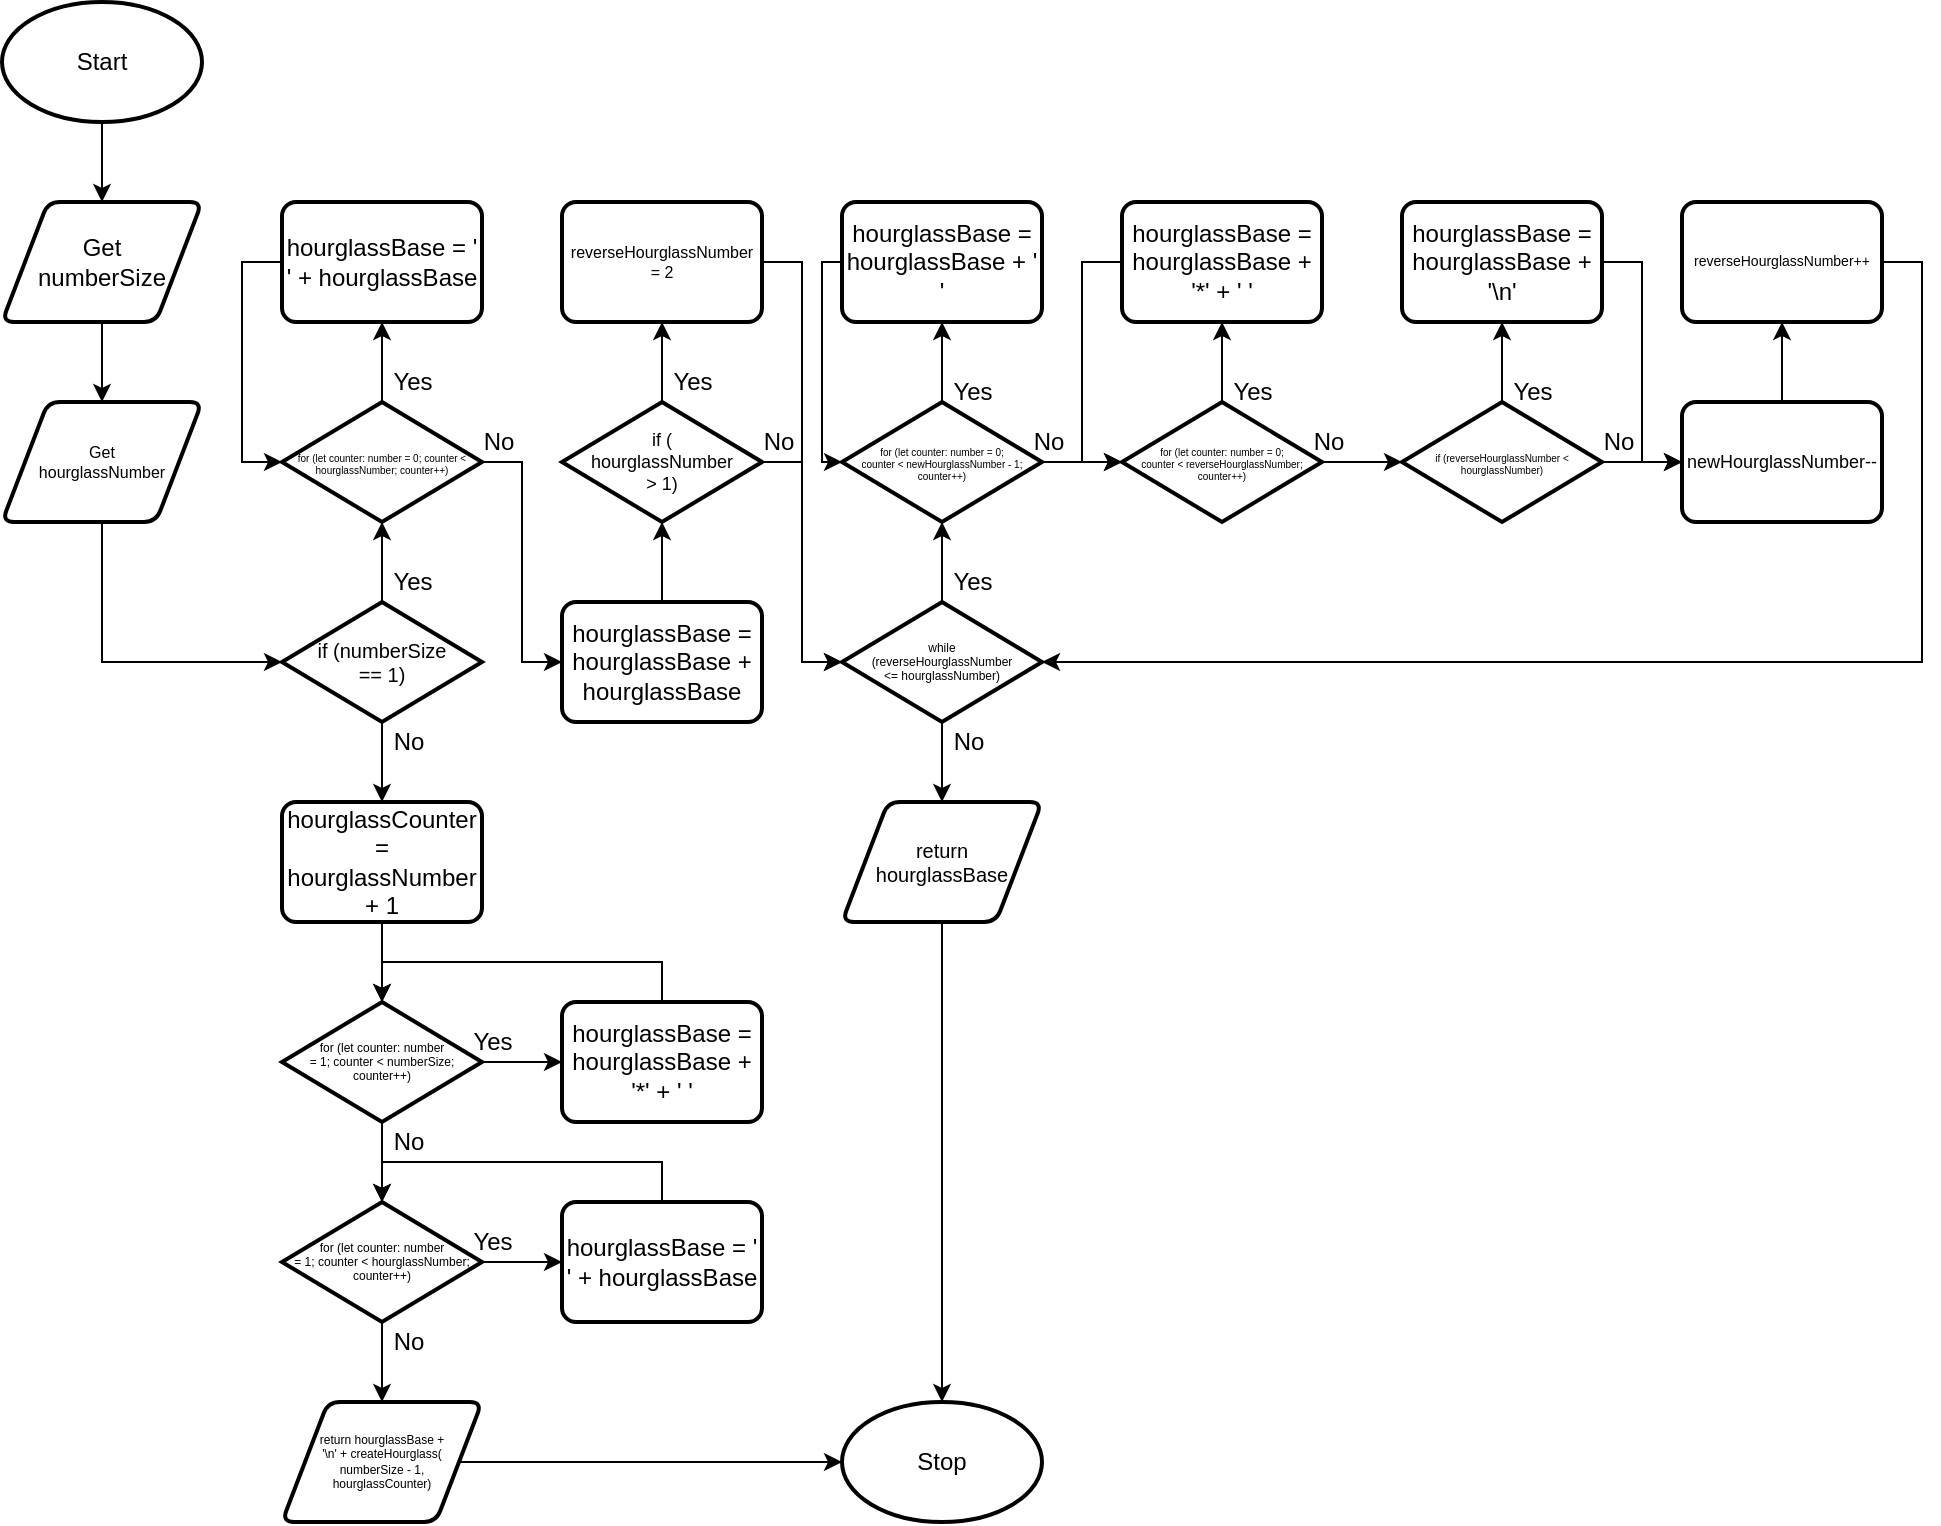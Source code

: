 <mxfile>
    <diagram id="78JTrL_os_hmT6aDL0bj" name="Page-1">
        <mxGraphModel dx="238" dy="208" grid="1" gridSize="5" guides="1" tooltips="1" connect="1" arrows="1" fold="1" page="1" pageScale="1" pageWidth="850" pageHeight="1100" math="0" shadow="0">
            <root>
                <mxCell id="0"/>
                <mxCell id="1" parent="0"/>
                <mxCell id="7" style="edgeStyle=orthogonalEdgeStyle;html=1;entryX=0.5;entryY=0;entryDx=0;entryDy=0;rounded=0;" edge="1" parent="1" source="2" target="6">
                    <mxGeometry relative="1" as="geometry"/>
                </mxCell>
                <mxCell id="2" value="Start" style="strokeWidth=2;html=1;shape=mxgraph.flowchart.start_1;whiteSpace=wrap;" vertex="1" parent="1">
                    <mxGeometry x="40" y="40" width="100" height="60" as="geometry"/>
                </mxCell>
                <mxCell id="3" value="Stop" style="strokeWidth=2;html=1;shape=mxgraph.flowchart.start_1;whiteSpace=wrap;" vertex="1" parent="1">
                    <mxGeometry x="460" y="740" width="100" height="60" as="geometry"/>
                </mxCell>
                <mxCell id="12" style="edgeStyle=orthogonalEdgeStyle;rounded=0;html=1;entryX=0.5;entryY=1;entryDx=0;entryDy=0;entryPerimeter=0;fontSize=5;" edge="1" parent="1" source="4" target="11">
                    <mxGeometry relative="1" as="geometry"/>
                </mxCell>
                <mxCell id="65" style="edgeStyle=orthogonalEdgeStyle;rounded=0;html=1;entryX=0.5;entryY=0;entryDx=0;entryDy=0;fontSize=10;" edge="1" parent="1" source="4" target="63">
                    <mxGeometry relative="1" as="geometry"/>
                </mxCell>
                <mxCell id="4" value="if (numberSize&lt;br style=&quot;font-size: 10px;&quot;&gt;== 1)" style="strokeWidth=2;html=1;shape=mxgraph.flowchart.decision;whiteSpace=wrap;fontSize=10;" vertex="1" parent="1">
                    <mxGeometry x="180" y="340" width="100" height="60" as="geometry"/>
                </mxCell>
                <mxCell id="17" style="edgeStyle=orthogonalEdgeStyle;rounded=0;html=1;entryX=0;entryY=0.5;entryDx=0;entryDy=0;entryPerimeter=0;fontSize=12;" edge="1" parent="1" source="5" target="11">
                    <mxGeometry relative="1" as="geometry">
                        <Array as="points">
                            <mxPoint x="160" y="170"/>
                            <mxPoint x="160" y="270"/>
                        </Array>
                    </mxGeometry>
                </mxCell>
                <mxCell id="5" value="hourglassBase = ' ' + hourglassBase" style="rounded=1;whiteSpace=wrap;html=1;absoluteArcSize=1;arcSize=14;strokeWidth=2;" vertex="1" parent="1">
                    <mxGeometry x="180" y="140" width="100" height="60" as="geometry"/>
                </mxCell>
                <mxCell id="9" style="edgeStyle=orthogonalEdgeStyle;rounded=0;html=1;entryX=0.5;entryY=0;entryDx=0;entryDy=0;fontSize=8;" edge="1" parent="1" source="6" target="8">
                    <mxGeometry relative="1" as="geometry"/>
                </mxCell>
                <mxCell id="6" value="Get&lt;br&gt;numberSize" style="shape=parallelogram;html=1;strokeWidth=2;perimeter=parallelogramPerimeter;whiteSpace=wrap;rounded=1;arcSize=12;size=0.23;" vertex="1" parent="1">
                    <mxGeometry x="40" y="140" width="100" height="60" as="geometry"/>
                </mxCell>
                <mxCell id="10" style="edgeStyle=orthogonalEdgeStyle;rounded=0;html=1;entryX=0;entryY=0.5;entryDx=0;entryDy=0;entryPerimeter=0;fontSize=10;" edge="1" parent="1" source="8" target="4">
                    <mxGeometry relative="1" as="geometry">
                        <Array as="points">
                            <mxPoint x="90" y="370"/>
                        </Array>
                    </mxGeometry>
                </mxCell>
                <mxCell id="8" value="Get&lt;br style=&quot;font-size: 8px;&quot;&gt;hourglassNumber" style="shape=parallelogram;html=1;strokeWidth=2;perimeter=parallelogramPerimeter;whiteSpace=wrap;rounded=1;arcSize=12;size=0.23;fontSize=8;" vertex="1" parent="1">
                    <mxGeometry x="40" y="240" width="100" height="60" as="geometry"/>
                </mxCell>
                <mxCell id="14" style="edgeStyle=orthogonalEdgeStyle;rounded=0;html=1;entryX=0.5;entryY=1;entryDx=0;entryDy=0;fontSize=12;" edge="1" parent="1" source="11" target="5">
                    <mxGeometry relative="1" as="geometry"/>
                </mxCell>
                <mxCell id="19" style="edgeStyle=orthogonalEdgeStyle;rounded=0;html=1;entryX=0;entryY=0.5;entryDx=0;entryDy=0;fontSize=12;" edge="1" parent="1" source="11" target="16">
                    <mxGeometry relative="1" as="geometry"/>
                </mxCell>
                <mxCell id="11" value="for (let counter: number = 0; counter &amp;lt; hourglassNumber; counter++)" style="strokeWidth=2;html=1;shape=mxgraph.flowchart.decision;whiteSpace=wrap;fontSize=5;" vertex="1" parent="1">
                    <mxGeometry x="180" y="240" width="100" height="60" as="geometry"/>
                </mxCell>
                <mxCell id="13" value="Yes" style="text;html=1;align=center;verticalAlign=middle;resizable=0;points=[];autosize=1;strokeColor=none;fillColor=none;fontSize=12;" vertex="1" parent="1">
                    <mxGeometry x="225" y="315" width="40" height="30" as="geometry"/>
                </mxCell>
                <mxCell id="15" value="Yes" style="text;html=1;align=center;verticalAlign=middle;resizable=0;points=[];autosize=1;strokeColor=none;fillColor=none;fontSize=12;" vertex="1" parent="1">
                    <mxGeometry x="225" y="215" width="40" height="30" as="geometry"/>
                </mxCell>
                <mxCell id="32" style="edgeStyle=orthogonalEdgeStyle;rounded=0;html=1;entryX=0.5;entryY=1;entryDx=0;entryDy=0;entryPerimeter=0;fontSize=6;" edge="1" parent="1" source="16" target="20">
                    <mxGeometry relative="1" as="geometry"/>
                </mxCell>
                <mxCell id="16" value="hourglassBase = hourglassBase + hourglassBase" style="rounded=1;whiteSpace=wrap;html=1;absoluteArcSize=1;arcSize=14;strokeWidth=2;" vertex="1" parent="1">
                    <mxGeometry x="320" y="340" width="100" height="60" as="geometry"/>
                </mxCell>
                <mxCell id="18" value="No" style="text;html=1;align=center;verticalAlign=middle;resizable=0;points=[];autosize=1;strokeColor=none;fillColor=none;fontSize=12;" vertex="1" parent="1">
                    <mxGeometry x="270" y="245" width="35" height="30" as="geometry"/>
                </mxCell>
                <mxCell id="23" style="edgeStyle=orthogonalEdgeStyle;rounded=0;html=1;entryX=0.5;entryY=1;entryDx=0;entryDy=0;fontSize=8;" edge="1" parent="1" source="20" target="22">
                    <mxGeometry relative="1" as="geometry"/>
                </mxCell>
                <mxCell id="29" style="edgeStyle=orthogonalEdgeStyle;rounded=0;html=1;entryX=0;entryY=0.5;entryDx=0;entryDy=0;entryPerimeter=0;fontSize=6;" edge="1" parent="1" source="20" target="28">
                    <mxGeometry relative="1" as="geometry"/>
                </mxCell>
                <mxCell id="20" value="if (&lt;br style=&quot;font-size: 9px;&quot;&gt;hourglassNumber&lt;br&gt;&amp;gt; 1)" style="strokeWidth=2;html=1;shape=mxgraph.flowchart.decision;whiteSpace=wrap;fontSize=9;" vertex="1" parent="1">
                    <mxGeometry x="320" y="240" width="100" height="60" as="geometry"/>
                </mxCell>
                <mxCell id="31" style="edgeStyle=orthogonalEdgeStyle;rounded=0;html=1;entryX=0;entryY=0.5;entryDx=0;entryDy=0;entryPerimeter=0;fontSize=6;" edge="1" parent="1" source="22" target="28">
                    <mxGeometry relative="1" as="geometry"/>
                </mxCell>
                <mxCell id="22" value="reverseHourglassNumber = 2" style="rounded=1;whiteSpace=wrap;html=1;absoluteArcSize=1;arcSize=14;strokeWidth=2;fontSize=8;" vertex="1" parent="1">
                    <mxGeometry x="320" y="140" width="100" height="60" as="geometry"/>
                </mxCell>
                <mxCell id="24" value="Yes" style="text;html=1;align=center;verticalAlign=middle;resizable=0;points=[];autosize=1;strokeColor=none;fillColor=none;fontSize=12;" vertex="1" parent="1">
                    <mxGeometry x="365" y="215" width="40" height="30" as="geometry"/>
                </mxCell>
                <mxCell id="25" value="No" style="text;html=1;align=center;verticalAlign=middle;resizable=0;points=[];autosize=1;strokeColor=none;fillColor=none;fontSize=12;" vertex="1" parent="1">
                    <mxGeometry x="410" y="245" width="35" height="30" as="geometry"/>
                </mxCell>
                <mxCell id="33" style="edgeStyle=orthogonalEdgeStyle;rounded=0;html=1;entryX=0.5;entryY=1;entryDx=0;entryDy=0;entryPerimeter=0;fontSize=5;" edge="1" parent="1" source="28" target="30">
                    <mxGeometry relative="1" as="geometry"/>
                </mxCell>
                <mxCell id="61" style="edgeStyle=orthogonalEdgeStyle;rounded=0;html=1;entryX=0.5;entryY=0;entryDx=0;entryDy=0;fontSize=10;" edge="1" parent="1" source="28" target="60">
                    <mxGeometry relative="1" as="geometry"/>
                </mxCell>
                <mxCell id="28" value="while&lt;br style=&quot;font-size: 6px;&quot;&gt;(reverseHourglassNumber&lt;br style=&quot;font-size: 6px;&quot;&gt;&amp;lt;= hourglassNumber)" style="strokeWidth=2;html=1;shape=mxgraph.flowchart.decision;whiteSpace=wrap;fontSize=6;" vertex="1" parent="1">
                    <mxGeometry x="460" y="340" width="100" height="60" as="geometry"/>
                </mxCell>
                <mxCell id="36" style="edgeStyle=orthogonalEdgeStyle;rounded=0;html=1;entryX=0.5;entryY=1;entryDx=0;entryDy=0;fontSize=5;" edge="1" parent="1" source="30" target="35">
                    <mxGeometry relative="1" as="geometry"/>
                </mxCell>
                <mxCell id="44" style="edgeStyle=orthogonalEdgeStyle;rounded=0;html=1;entryX=0;entryY=0.5;entryDx=0;entryDy=0;entryPerimeter=0;fontSize=5;" edge="1" parent="1" source="30" target="40">
                    <mxGeometry relative="1" as="geometry"/>
                </mxCell>
                <mxCell id="30" value="for (let counter: number = 0;&lt;br style=&quot;font-size: 5px;&quot;&gt;counter &amp;lt; newHourglassNumber - 1; counter++)" style="strokeWidth=2;html=1;shape=mxgraph.flowchart.decision;whiteSpace=wrap;fontSize=5;" vertex="1" parent="1">
                    <mxGeometry x="460" y="240" width="100" height="60" as="geometry"/>
                </mxCell>
                <mxCell id="34" value="Yes" style="text;html=1;align=center;verticalAlign=middle;resizable=0;points=[];autosize=1;strokeColor=none;fillColor=none;fontSize=12;" vertex="1" parent="1">
                    <mxGeometry x="505" y="315" width="40" height="30" as="geometry"/>
                </mxCell>
                <mxCell id="37" style="edgeStyle=orthogonalEdgeStyle;rounded=0;html=1;entryX=0;entryY=0.5;entryDx=0;entryDy=0;entryPerimeter=0;fontSize=5;" edge="1" parent="1" source="35" target="30">
                    <mxGeometry relative="1" as="geometry">
                        <Array as="points">
                            <mxPoint x="450" y="170"/>
                            <mxPoint x="450" y="270"/>
                        </Array>
                    </mxGeometry>
                </mxCell>
                <mxCell id="35" value="hourglassBase = hourglassBase + ' '" style="rounded=1;whiteSpace=wrap;html=1;absoluteArcSize=1;arcSize=14;strokeWidth=2;" vertex="1" parent="1">
                    <mxGeometry x="460" y="140" width="100" height="60" as="geometry"/>
                </mxCell>
                <mxCell id="38" value="Yes" style="text;html=1;align=center;verticalAlign=middle;resizable=0;points=[];autosize=1;strokeColor=none;fillColor=none;fontSize=12;" vertex="1" parent="1">
                    <mxGeometry x="505" y="220" width="40" height="30" as="geometry"/>
                </mxCell>
                <mxCell id="39" style="edgeStyle=orthogonalEdgeStyle;rounded=0;html=1;entryX=0.5;entryY=1;entryDx=0;entryDy=0;fontSize=5;" edge="1" parent="1" source="40" target="42">
                    <mxGeometry relative="1" as="geometry"/>
                </mxCell>
                <mxCell id="51" style="edgeStyle=orthogonalEdgeStyle;rounded=0;html=1;entryX=0;entryY=0.5;entryDx=0;entryDy=0;entryPerimeter=0;fontSize=5;" edge="1" parent="1" source="40" target="47">
                    <mxGeometry relative="1" as="geometry"/>
                </mxCell>
                <mxCell id="40" value="for (let counter: number = 0;&lt;br style=&quot;font-size: 5px;&quot;&gt;counter &amp;lt; reverseHourglassNumber;&lt;br style=&quot;font-size: 5px;&quot;&gt;counter++)" style="strokeWidth=2;html=1;shape=mxgraph.flowchart.decision;whiteSpace=wrap;fontSize=5;" vertex="1" parent="1">
                    <mxGeometry x="600" y="240" width="100" height="60" as="geometry"/>
                </mxCell>
                <mxCell id="41" style="edgeStyle=orthogonalEdgeStyle;rounded=0;html=1;entryX=0;entryY=0.5;entryDx=0;entryDy=0;entryPerimeter=0;fontSize=5;" edge="1" parent="1" source="42" target="40">
                    <mxGeometry relative="1" as="geometry">
                        <Array as="points">
                            <mxPoint x="580" y="170"/>
                            <mxPoint x="580" y="270"/>
                        </Array>
                    </mxGeometry>
                </mxCell>
                <mxCell id="42" value="hourglassBase = hourglassBase + '*' + ' '" style="rounded=1;whiteSpace=wrap;html=1;absoluteArcSize=1;arcSize=14;strokeWidth=2;" vertex="1" parent="1">
                    <mxGeometry x="600" y="140" width="100" height="60" as="geometry"/>
                </mxCell>
                <mxCell id="43" value="Yes" style="text;html=1;align=center;verticalAlign=middle;resizable=0;points=[];autosize=1;strokeColor=none;fillColor=none;fontSize=12;" vertex="1" parent="1">
                    <mxGeometry x="645" y="220" width="40" height="30" as="geometry"/>
                </mxCell>
                <mxCell id="45" value="No" style="text;html=1;align=center;verticalAlign=middle;resizable=0;points=[];autosize=1;strokeColor=none;fillColor=none;fontSize=12;" vertex="1" parent="1">
                    <mxGeometry x="545" y="245" width="35" height="30" as="geometry"/>
                </mxCell>
                <mxCell id="46" style="edgeStyle=orthogonalEdgeStyle;rounded=0;html=1;entryX=0.5;entryY=1;entryDx=0;entryDy=0;fontSize=5;" edge="1" parent="1" source="47" target="49">
                    <mxGeometry relative="1" as="geometry"/>
                </mxCell>
                <mxCell id="56" style="edgeStyle=orthogonalEdgeStyle;rounded=0;html=1;entryX=0;entryY=0.5;entryDx=0;entryDy=0;fontSize=7;" edge="1" parent="1" source="47" target="53">
                    <mxGeometry relative="1" as="geometry"/>
                </mxCell>
                <mxCell id="47" value="if (reverseHourglassNumber &amp;lt; hourglassNumber)" style="strokeWidth=2;html=1;shape=mxgraph.flowchart.decision;whiteSpace=wrap;fontSize=5;" vertex="1" parent="1">
                    <mxGeometry x="740" y="240" width="100" height="60" as="geometry"/>
                </mxCell>
                <mxCell id="57" style="edgeStyle=orthogonalEdgeStyle;rounded=0;html=1;entryX=0;entryY=0.5;entryDx=0;entryDy=0;fontSize=7;" edge="1" parent="1" source="49" target="53">
                    <mxGeometry relative="1" as="geometry"/>
                </mxCell>
                <mxCell id="49" value="hourglassBase = hourglassBase + '\n'" style="rounded=1;whiteSpace=wrap;html=1;absoluteArcSize=1;arcSize=14;strokeWidth=2;" vertex="1" parent="1">
                    <mxGeometry x="740" y="140" width="100" height="60" as="geometry"/>
                </mxCell>
                <mxCell id="50" value="Yes" style="text;html=1;align=center;verticalAlign=middle;resizable=0;points=[];autosize=1;strokeColor=none;fillColor=none;fontSize=12;" vertex="1" parent="1">
                    <mxGeometry x="785" y="220" width="40" height="30" as="geometry"/>
                </mxCell>
                <mxCell id="52" value="No" style="text;html=1;align=center;verticalAlign=middle;resizable=0;points=[];autosize=1;strokeColor=none;fillColor=none;fontSize=12;" vertex="1" parent="1">
                    <mxGeometry x="685" y="245" width="35" height="30" as="geometry"/>
                </mxCell>
                <mxCell id="55" style="edgeStyle=orthogonalEdgeStyle;rounded=0;html=1;entryX=0.5;entryY=1;entryDx=0;entryDy=0;fontSize=7;" edge="1" parent="1" source="53" target="54">
                    <mxGeometry relative="1" as="geometry"/>
                </mxCell>
                <mxCell id="53" value="newHourglassNumber--" style="rounded=1;whiteSpace=wrap;html=1;absoluteArcSize=1;arcSize=14;strokeWidth=2;fontSize=9;" vertex="1" parent="1">
                    <mxGeometry x="880" y="240" width="100" height="60" as="geometry"/>
                </mxCell>
                <mxCell id="59" style="edgeStyle=orthogonalEdgeStyle;rounded=0;html=1;entryX=1;entryY=0.5;entryDx=0;entryDy=0;entryPerimeter=0;fontSize=7;" edge="1" parent="1" source="54" target="28">
                    <mxGeometry relative="1" as="geometry">
                        <Array as="points">
                            <mxPoint x="1000" y="170"/>
                            <mxPoint x="1000" y="370"/>
                        </Array>
                    </mxGeometry>
                </mxCell>
                <mxCell id="54" value="reverseHourglassNumber++" style="rounded=1;whiteSpace=wrap;html=1;absoluteArcSize=1;arcSize=14;strokeWidth=2;fontSize=7;" vertex="1" parent="1">
                    <mxGeometry x="880" y="140" width="100" height="60" as="geometry"/>
                </mxCell>
                <mxCell id="58" value="No" style="text;html=1;align=center;verticalAlign=middle;resizable=0;points=[];autosize=1;strokeColor=none;fillColor=none;fontSize=12;" vertex="1" parent="1">
                    <mxGeometry x="830" y="245" width="35" height="30" as="geometry"/>
                </mxCell>
                <mxCell id="78" style="edgeStyle=orthogonalEdgeStyle;rounded=0;html=1;entryX=0.5;entryY=0;entryDx=0;entryDy=0;entryPerimeter=0;fontSize=6;" edge="1" parent="1" source="60" target="3">
                    <mxGeometry relative="1" as="geometry"/>
                </mxCell>
                <mxCell id="60" value="return&lt;br style=&quot;font-size: 10px;&quot;&gt;hourglassBase" style="shape=parallelogram;html=1;strokeWidth=2;perimeter=parallelogramPerimeter;whiteSpace=wrap;rounded=1;arcSize=12;size=0.23;fontSize=10;" vertex="1" parent="1">
                    <mxGeometry x="460" y="440" width="100" height="60" as="geometry"/>
                </mxCell>
                <mxCell id="62" value="No" style="text;html=1;align=center;verticalAlign=middle;resizable=0;points=[];autosize=1;strokeColor=none;fillColor=none;fontSize=12;" vertex="1" parent="1">
                    <mxGeometry x="505" y="395" width="35" height="30" as="geometry"/>
                </mxCell>
                <mxCell id="67" style="edgeStyle=orthogonalEdgeStyle;rounded=0;html=1;fontSize=6;" edge="1" parent="1" source="63" target="66">
                    <mxGeometry relative="1" as="geometry"/>
                </mxCell>
                <mxCell id="63" value="hourglassCounter = hourglassNumber + 1" style="rounded=1;whiteSpace=wrap;html=1;absoluteArcSize=1;arcSize=14;strokeWidth=2;" vertex="1" parent="1">
                    <mxGeometry x="180" y="440" width="100" height="60" as="geometry"/>
                </mxCell>
                <mxCell id="64" value="No" style="text;html=1;align=center;verticalAlign=middle;resizable=0;points=[];autosize=1;strokeColor=none;fillColor=none;fontSize=12;" vertex="1" parent="1">
                    <mxGeometry x="225" y="395" width="35" height="30" as="geometry"/>
                </mxCell>
                <mxCell id="69" style="edgeStyle=orthogonalEdgeStyle;rounded=0;html=1;entryX=0;entryY=0.5;entryDx=0;entryDy=0;fontSize=6;" edge="1" parent="1" source="66" target="68">
                    <mxGeometry relative="1" as="geometry"/>
                </mxCell>
                <mxCell id="73" style="edgeStyle=orthogonalEdgeStyle;rounded=0;html=1;entryX=0.5;entryY=0;entryDx=0;entryDy=0;entryPerimeter=0;fontSize=6;" edge="1" parent="1" source="66" target="72">
                    <mxGeometry relative="1" as="geometry"/>
                </mxCell>
                <mxCell id="66" value="for (let counter: number&lt;br style=&quot;font-size: 6px;&quot;&gt;= 1; counter &amp;lt; numberSize;&lt;br style=&quot;font-size: 6px;&quot;&gt;counter++)" style="strokeWidth=2;html=1;shape=mxgraph.flowchart.decision;whiteSpace=wrap;fontSize=6;" vertex="1" parent="1">
                    <mxGeometry x="180" y="540" width="100" height="60" as="geometry"/>
                </mxCell>
                <mxCell id="71" style="edgeStyle=orthogonalEdgeStyle;rounded=0;html=1;entryX=0.5;entryY=0;entryDx=0;entryDy=0;entryPerimeter=0;fontSize=6;" edge="1" parent="1" source="68" target="66">
                    <mxGeometry relative="1" as="geometry">
                        <Array as="points">
                            <mxPoint x="370" y="520"/>
                            <mxPoint x="230" y="520"/>
                        </Array>
                    </mxGeometry>
                </mxCell>
                <mxCell id="68" value="hourglassBase = hourglassBase + '*' + ' '" style="rounded=1;whiteSpace=wrap;html=1;absoluteArcSize=1;arcSize=14;strokeWidth=2;" vertex="1" parent="1">
                    <mxGeometry x="320" y="540" width="100" height="60" as="geometry"/>
                </mxCell>
                <mxCell id="70" value="Yes" style="text;html=1;align=center;verticalAlign=middle;resizable=0;points=[];autosize=1;strokeColor=none;fillColor=none;fontSize=12;" vertex="1" parent="1">
                    <mxGeometry x="265" y="545" width="40" height="30" as="geometry"/>
                </mxCell>
                <mxCell id="76" style="edgeStyle=orthogonalEdgeStyle;rounded=0;html=1;entryX=0;entryY=0.5;entryDx=0;entryDy=0;fontSize=6;" edge="1" parent="1" source="72" target="75">
                    <mxGeometry relative="1" as="geometry"/>
                </mxCell>
                <mxCell id="80" style="edgeStyle=orthogonalEdgeStyle;rounded=0;html=1;entryX=0.5;entryY=0;entryDx=0;entryDy=0;fontSize=6;" edge="1" parent="1" source="72" target="77">
                    <mxGeometry relative="1" as="geometry"/>
                </mxCell>
                <mxCell id="72" value="for (let counter: number&lt;br style=&quot;font-size: 6px;&quot;&gt;= 1; counter &amp;lt; hourglassNumber;&lt;br style=&quot;font-size: 6px;&quot;&gt;counter++)" style="strokeWidth=2;html=1;shape=mxgraph.flowchart.decision;whiteSpace=wrap;fontSize=6;" vertex="1" parent="1">
                    <mxGeometry x="180" y="640" width="100" height="60" as="geometry"/>
                </mxCell>
                <mxCell id="74" value="No" style="text;html=1;align=center;verticalAlign=middle;resizable=0;points=[];autosize=1;strokeColor=none;fillColor=none;fontSize=12;" vertex="1" parent="1">
                    <mxGeometry x="225" y="595" width="35" height="30" as="geometry"/>
                </mxCell>
                <mxCell id="83" style="edgeStyle=orthogonalEdgeStyle;rounded=0;html=1;entryX=0.5;entryY=0;entryDx=0;entryDy=0;entryPerimeter=0;fontSize=6;" edge="1" parent="1" source="75" target="72">
                    <mxGeometry relative="1" as="geometry">
                        <Array as="points">
                            <mxPoint x="370" y="620"/>
                            <mxPoint x="230" y="620"/>
                        </Array>
                    </mxGeometry>
                </mxCell>
                <mxCell id="75" value="hourglassBase = ' ' + hourglassBase" style="rounded=1;whiteSpace=wrap;html=1;absoluteArcSize=1;arcSize=14;strokeWidth=2;" vertex="1" parent="1">
                    <mxGeometry x="320" y="640" width="100" height="60" as="geometry"/>
                </mxCell>
                <mxCell id="79" style="edgeStyle=orthogonalEdgeStyle;rounded=0;html=1;entryX=0;entryY=0.5;entryDx=0;entryDy=0;entryPerimeter=0;fontSize=6;" edge="1" parent="1" source="77" target="3">
                    <mxGeometry relative="1" as="geometry"/>
                </mxCell>
                <mxCell id="77" value="return hourglassBase +&lt;br style=&quot;font-size: 6px;&quot;&gt;'\n' + createHourglass(&lt;br style=&quot;font-size: 6px;&quot;&gt;numberSize - 1,&lt;br style=&quot;font-size: 6px;&quot;&gt;hourglassCounter)" style="shape=parallelogram;html=1;strokeWidth=2;perimeter=parallelogramPerimeter;whiteSpace=wrap;rounded=1;arcSize=12;size=0.23;fontSize=6;" vertex="1" parent="1">
                    <mxGeometry x="180" y="740" width="100" height="60" as="geometry"/>
                </mxCell>
                <mxCell id="81" value="Yes" style="text;html=1;align=center;verticalAlign=middle;resizable=0;points=[];autosize=1;strokeColor=none;fillColor=none;fontSize=12;" vertex="1" parent="1">
                    <mxGeometry x="265" y="645" width="40" height="30" as="geometry"/>
                </mxCell>
                <mxCell id="82" value="No" style="text;html=1;align=center;verticalAlign=middle;resizable=0;points=[];autosize=1;strokeColor=none;fillColor=none;fontSize=12;" vertex="1" parent="1">
                    <mxGeometry x="225" y="695" width="35" height="30" as="geometry"/>
                </mxCell>
            </root>
        </mxGraphModel>
    </diagram>
</mxfile>